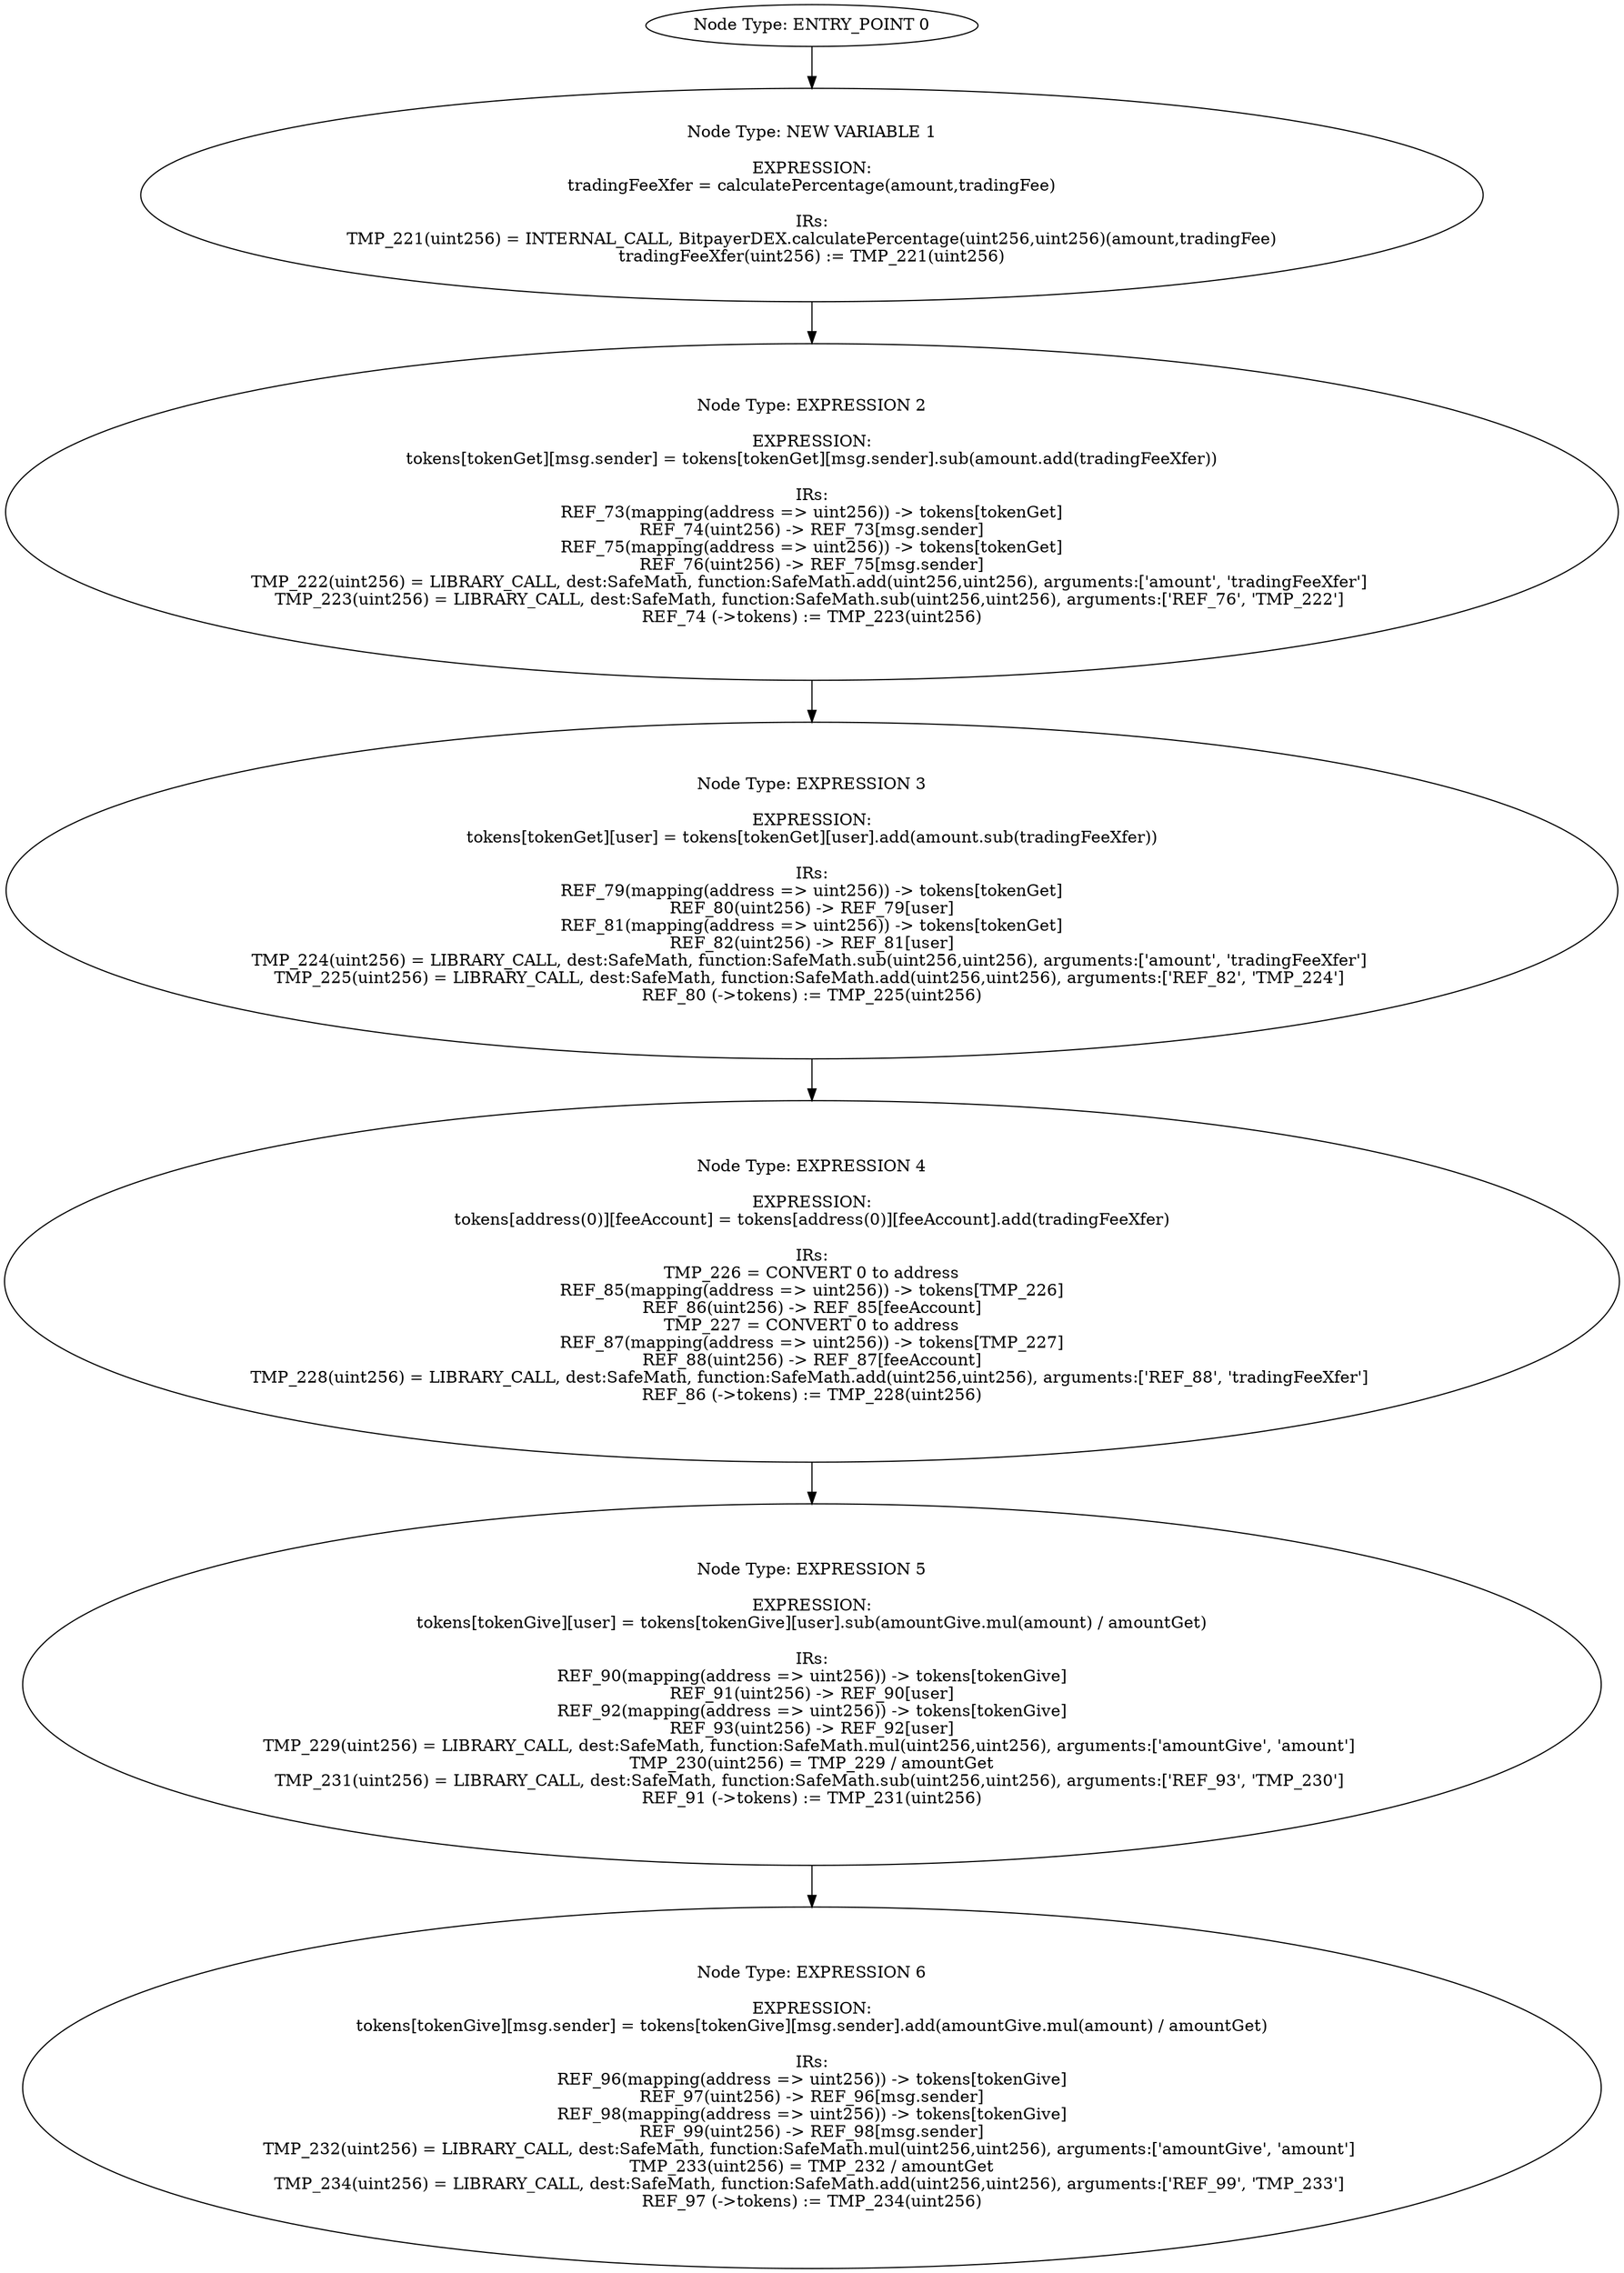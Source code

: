 digraph{
0[label="Node Type: ENTRY_POINT 0
"];
0->1;
1[label="Node Type: NEW VARIABLE 1

EXPRESSION:
tradingFeeXfer = calculatePercentage(amount,tradingFee)

IRs:
TMP_221(uint256) = INTERNAL_CALL, BitpayerDEX.calculatePercentage(uint256,uint256)(amount,tradingFee)
tradingFeeXfer(uint256) := TMP_221(uint256)"];
1->2;
2[label="Node Type: EXPRESSION 2

EXPRESSION:
tokens[tokenGet][msg.sender] = tokens[tokenGet][msg.sender].sub(amount.add(tradingFeeXfer))

IRs:
REF_73(mapping(address => uint256)) -> tokens[tokenGet]
REF_74(uint256) -> REF_73[msg.sender]
REF_75(mapping(address => uint256)) -> tokens[tokenGet]
REF_76(uint256) -> REF_75[msg.sender]
TMP_222(uint256) = LIBRARY_CALL, dest:SafeMath, function:SafeMath.add(uint256,uint256), arguments:['amount', 'tradingFeeXfer'] 
TMP_223(uint256) = LIBRARY_CALL, dest:SafeMath, function:SafeMath.sub(uint256,uint256), arguments:['REF_76', 'TMP_222'] 
REF_74 (->tokens) := TMP_223(uint256)"];
2->3;
3[label="Node Type: EXPRESSION 3

EXPRESSION:
tokens[tokenGet][user] = tokens[tokenGet][user].add(amount.sub(tradingFeeXfer))

IRs:
REF_79(mapping(address => uint256)) -> tokens[tokenGet]
REF_80(uint256) -> REF_79[user]
REF_81(mapping(address => uint256)) -> tokens[tokenGet]
REF_82(uint256) -> REF_81[user]
TMP_224(uint256) = LIBRARY_CALL, dest:SafeMath, function:SafeMath.sub(uint256,uint256), arguments:['amount', 'tradingFeeXfer'] 
TMP_225(uint256) = LIBRARY_CALL, dest:SafeMath, function:SafeMath.add(uint256,uint256), arguments:['REF_82', 'TMP_224'] 
REF_80 (->tokens) := TMP_225(uint256)"];
3->4;
4[label="Node Type: EXPRESSION 4

EXPRESSION:
tokens[address(0)][feeAccount] = tokens[address(0)][feeAccount].add(tradingFeeXfer)

IRs:
TMP_226 = CONVERT 0 to address
REF_85(mapping(address => uint256)) -> tokens[TMP_226]
REF_86(uint256) -> REF_85[feeAccount]
TMP_227 = CONVERT 0 to address
REF_87(mapping(address => uint256)) -> tokens[TMP_227]
REF_88(uint256) -> REF_87[feeAccount]
TMP_228(uint256) = LIBRARY_CALL, dest:SafeMath, function:SafeMath.add(uint256,uint256), arguments:['REF_88', 'tradingFeeXfer'] 
REF_86 (->tokens) := TMP_228(uint256)"];
4->5;
5[label="Node Type: EXPRESSION 5

EXPRESSION:
tokens[tokenGive][user] = tokens[tokenGive][user].sub(amountGive.mul(amount) / amountGet)

IRs:
REF_90(mapping(address => uint256)) -> tokens[tokenGive]
REF_91(uint256) -> REF_90[user]
REF_92(mapping(address => uint256)) -> tokens[tokenGive]
REF_93(uint256) -> REF_92[user]
TMP_229(uint256) = LIBRARY_CALL, dest:SafeMath, function:SafeMath.mul(uint256,uint256), arguments:['amountGive', 'amount'] 
TMP_230(uint256) = TMP_229 / amountGet
TMP_231(uint256) = LIBRARY_CALL, dest:SafeMath, function:SafeMath.sub(uint256,uint256), arguments:['REF_93', 'TMP_230'] 
REF_91 (->tokens) := TMP_231(uint256)"];
5->6;
6[label="Node Type: EXPRESSION 6

EXPRESSION:
tokens[tokenGive][msg.sender] = tokens[tokenGive][msg.sender].add(amountGive.mul(amount) / amountGet)

IRs:
REF_96(mapping(address => uint256)) -> tokens[tokenGive]
REF_97(uint256) -> REF_96[msg.sender]
REF_98(mapping(address => uint256)) -> tokens[tokenGive]
REF_99(uint256) -> REF_98[msg.sender]
TMP_232(uint256) = LIBRARY_CALL, dest:SafeMath, function:SafeMath.mul(uint256,uint256), arguments:['amountGive', 'amount'] 
TMP_233(uint256) = TMP_232 / amountGet
TMP_234(uint256) = LIBRARY_CALL, dest:SafeMath, function:SafeMath.add(uint256,uint256), arguments:['REF_99', 'TMP_233'] 
REF_97 (->tokens) := TMP_234(uint256)"];
}
